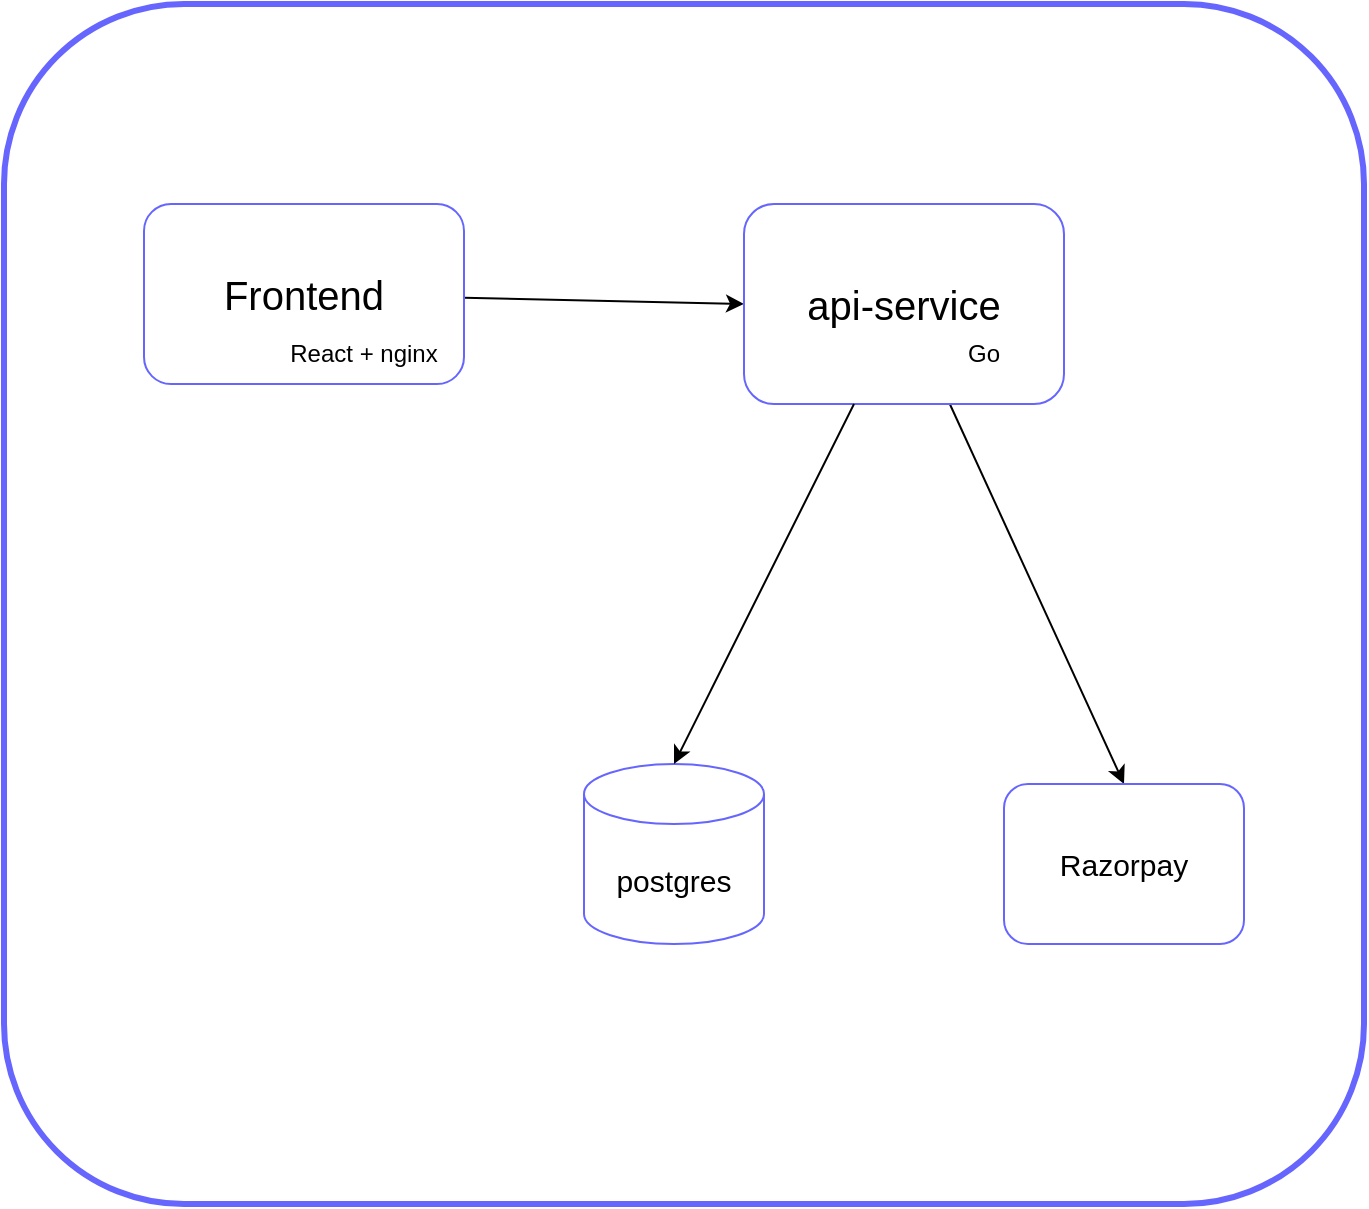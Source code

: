 <mxfile>
    <diagram id="saH1N1HcrVHeg1nagO-_" name="Page-1">
        <mxGraphModel dx="948" dy="740" grid="1" gridSize="10" guides="1" tooltips="1" connect="1" arrows="1" fold="1" page="1" pageScale="1" pageWidth="827" pageHeight="1169" math="0" shadow="0">
            <root>
                <mxCell id="0"/>
                <mxCell id="1" parent="0"/>
                <mxCell id="12" value="" style="rounded=1;whiteSpace=wrap;html=1;strokeColor=#6666FF;strokeWidth=3;" vertex="1" parent="1">
                    <mxGeometry x="110" y="50" width="680" height="600" as="geometry"/>
                </mxCell>
                <mxCell id="8" style="edgeStyle=none;html=1;entryX=0;entryY=0.5;entryDx=0;entryDy=0;" edge="1" parent="1" source="3" target="5">
                    <mxGeometry relative="1" as="geometry"/>
                </mxCell>
                <mxCell id="3" value="&lt;font style=&quot;font-size: 20px;&quot;&gt;Frontend&lt;/font&gt;" style="rounded=1;whiteSpace=wrap;html=1;strokeColor=#6666FF;" vertex="1" parent="1">
                    <mxGeometry x="180" y="150" width="160" height="90" as="geometry"/>
                </mxCell>
                <mxCell id="4" value="React + nginx" style="text;html=1;align=center;verticalAlign=middle;whiteSpace=wrap;rounded=0;" vertex="1" parent="1">
                    <mxGeometry x="250" y="210" width="80" height="30" as="geometry"/>
                </mxCell>
                <mxCell id="11" style="edgeStyle=none;html=1;entryX=0.5;entryY=0;entryDx=0;entryDy=0;" edge="1" parent="1" source="5" target="10">
                    <mxGeometry relative="1" as="geometry"/>
                </mxCell>
                <mxCell id="5" value="&lt;font style=&quot;font-size: 20px;&quot;&gt;api-service&lt;/font&gt;" style="rounded=1;whiteSpace=wrap;html=1;strokeColor=#6666FF;" vertex="1" parent="1">
                    <mxGeometry x="480" y="150" width="160" height="100" as="geometry"/>
                </mxCell>
                <mxCell id="6" value="&lt;font style=&quot;font-size: 15px;&quot;&gt;postgres&lt;/font&gt;" style="shape=cylinder3;whiteSpace=wrap;html=1;boundedLbl=1;backgroundOutline=1;size=15;strokeColor=#6666FF;" vertex="1" parent="1">
                    <mxGeometry x="400" y="430" width="90" height="90" as="geometry"/>
                </mxCell>
                <mxCell id="7" value="Go" style="text;html=1;align=center;verticalAlign=middle;whiteSpace=wrap;rounded=0;" vertex="1" parent="1">
                    <mxGeometry x="570" y="210" width="60" height="30" as="geometry"/>
                </mxCell>
                <mxCell id="9" style="edgeStyle=none;html=1;entryX=0.5;entryY=0;entryDx=0;entryDy=0;entryPerimeter=0;" edge="1" parent="1" source="5" target="6">
                    <mxGeometry relative="1" as="geometry"/>
                </mxCell>
                <mxCell id="10" value="&lt;font style=&quot;font-size: 15px;&quot;&gt;Razorpay&lt;/font&gt;" style="rounded=1;whiteSpace=wrap;html=1;strokeColor=#6666FF;" vertex="1" parent="1">
                    <mxGeometry x="610" y="440" width="120" height="80" as="geometry"/>
                </mxCell>
            </root>
        </mxGraphModel>
    </diagram>
</mxfile>